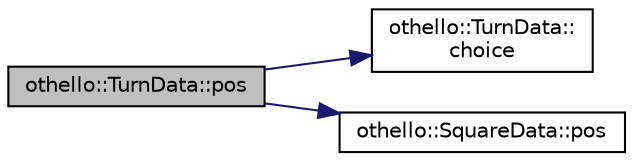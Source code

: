digraph "othello::TurnData::pos"
{
  edge [fontname="Helvetica",fontsize="10",labelfontname="Helvetica",labelfontsize="10"];
  node [fontname="Helvetica",fontsize="10",shape=record];
  rankdir="LR";
  Node1 [label="othello::TurnData::pos",height=0.2,width=0.4,color="black", fillcolor="grey75", style="filled", fontcolor="black"];
  Node1 -> Node2 [color="midnightblue",fontsize="10",style="solid",fontname="Helvetica"];
  Node2 [label="othello::TurnData::\lchoice",height=0.2,width=0.4,color="black", fillcolor="white", style="filled",URL="$d7/d74/classothello_1_1_turn_data.html#a2ae8393e8c74ac39b2f8c732efe50309"];
  Node1 -> Node3 [color="midnightblue",fontsize="10",style="solid",fontname="Helvetica"];
  Node3 [label="othello::SquareData::pos",height=0.2,width=0.4,color="black", fillcolor="white", style="filled",URL="$d3/de5/classothello_1_1_square_data.html#abfcc0c1b7e36a0ffd8ecbfb2ffb9eb8a"];
}
